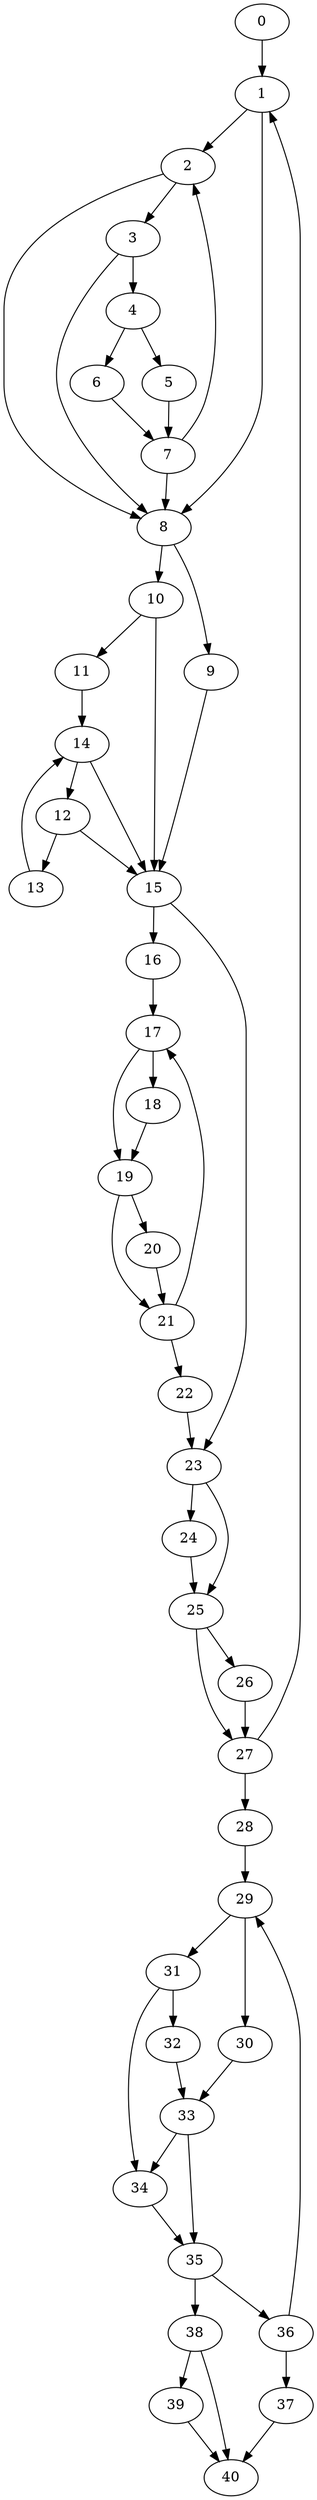 digraph {
	0
	1
	2
	3
	4
	5
	6
	7
	8
	9
	10
	11
	12
	13
	14
	15
	16
	17
	18
	19
	20
	21
	22
	23
	24
	25
	26
	27
	28
	29
	30
	31
	32
	33
	34
	35
	36
	37
	38
	39
	40
	23 -> 25
	24 -> 25
	30 -> 33
	32 -> 33
	31 -> 34
	33 -> 34
	36 -> 37
	10 -> 11
	15 -> 16
	11 -> 14
	13 -> 14
	25 -> 27
	26 -> 27
	31 -> 32
	35 -> 38
	8 -> 9
	14 -> 12
	3 -> 4
	9 -> 15
	10 -> 15
	12 -> 15
	14 -> 15
	19 -> 20
	25 -> 26
	29 -> 30
	35 -> 36
	0 -> 1
	27 -> 1
	21 -> 17
	16 -> 17
	28 -> 29
	36 -> 29
	4 -> 6
	5 -> 7
	6 -> 7
	1 -> 8
	2 -> 8
	3 -> 8
	7 -> 8
	23 -> 24
	27 -> 28
	29 -> 31
	2 -> 3
	4 -> 5
	8 -> 10
	15 -> 23
	22 -> 23
	17 -> 18
	21 -> 22
	33 -> 35
	34 -> 35
	38 -> 39
	1 -> 2
	7 -> 2
	12 -> 13
	37 -> 40
	38 -> 40
	39 -> 40
	17 -> 19
	18 -> 19
	20 -> 21
	19 -> 21
}
